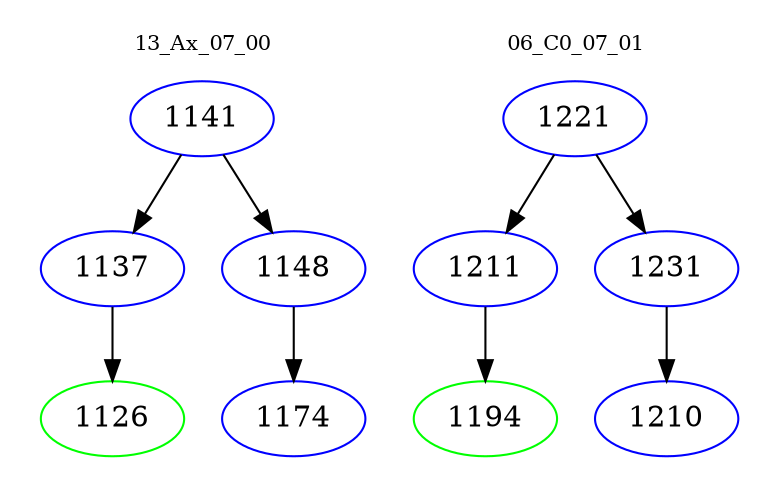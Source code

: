 digraph{
subgraph cluster_0 {
color = white
label = "13_Ax_07_00";
fontsize=10;
T0_1141 [label="1141", color="blue"]
T0_1141 -> T0_1137 [color="black"]
T0_1137 [label="1137", color="blue"]
T0_1137 -> T0_1126 [color="black"]
T0_1126 [label="1126", color="green"]
T0_1141 -> T0_1148 [color="black"]
T0_1148 [label="1148", color="blue"]
T0_1148 -> T0_1174 [color="black"]
T0_1174 [label="1174", color="blue"]
}
subgraph cluster_1 {
color = white
label = "06_C0_07_01";
fontsize=10;
T1_1221 [label="1221", color="blue"]
T1_1221 -> T1_1211 [color="black"]
T1_1211 [label="1211", color="blue"]
T1_1211 -> T1_1194 [color="black"]
T1_1194 [label="1194", color="green"]
T1_1221 -> T1_1231 [color="black"]
T1_1231 [label="1231", color="blue"]
T1_1231 -> T1_1210 [color="black"]
T1_1210 [label="1210", color="blue"]
}
}
